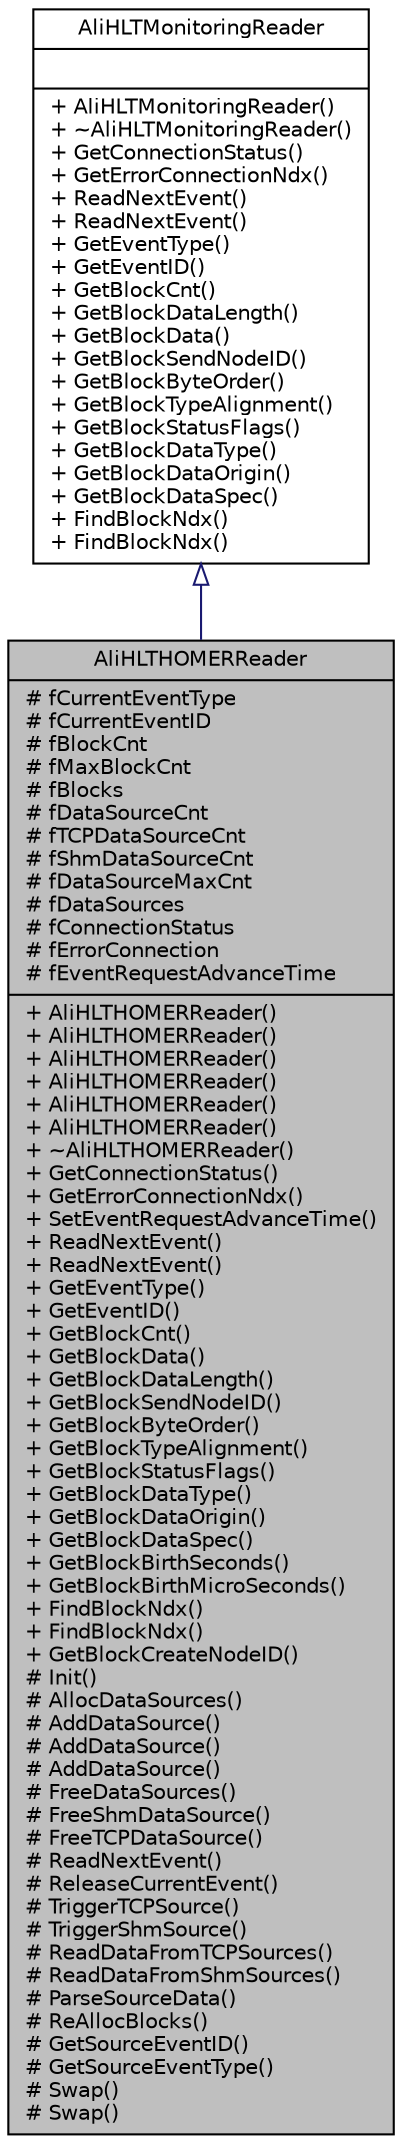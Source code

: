 digraph "AliHLTHOMERReader"
{
 // INTERACTIVE_SVG=YES
  bgcolor="transparent";
  edge [fontname="Helvetica",fontsize="10",labelfontname="Helvetica",labelfontsize="10"];
  node [fontname="Helvetica",fontsize="10",shape=record];
  Node1 [label="{AliHLTHOMERReader\n|# fCurrentEventType\l# fCurrentEventID\l# fBlockCnt\l# fMaxBlockCnt\l# fBlocks\l# fDataSourceCnt\l# fTCPDataSourceCnt\l# fShmDataSourceCnt\l# fDataSourceMaxCnt\l# fDataSources\l# fConnectionStatus\l# fErrorConnection\l# fEventRequestAdvanceTime\l|+ AliHLTHOMERReader()\l+ AliHLTHOMERReader()\l+ AliHLTHOMERReader()\l+ AliHLTHOMERReader()\l+ AliHLTHOMERReader()\l+ AliHLTHOMERReader()\l+ ~AliHLTHOMERReader()\l+ GetConnectionStatus()\l+ GetErrorConnectionNdx()\l+ SetEventRequestAdvanceTime()\l+ ReadNextEvent()\l+ ReadNextEvent()\l+ GetEventType()\l+ GetEventID()\l+ GetBlockCnt()\l+ GetBlockData()\l+ GetBlockDataLength()\l+ GetBlockSendNodeID()\l+ GetBlockByteOrder()\l+ GetBlockTypeAlignment()\l+ GetBlockStatusFlags()\l+ GetBlockDataType()\l+ GetBlockDataOrigin()\l+ GetBlockDataSpec()\l+ GetBlockBirthSeconds()\l+ GetBlockBirthMicroSeconds()\l+ FindBlockNdx()\l+ FindBlockNdx()\l+ GetBlockCreateNodeID()\l# Init()\l# AllocDataSources()\l# AddDataSource()\l# AddDataSource()\l# AddDataSource()\l# FreeDataSources()\l# FreeShmDataSource()\l# FreeTCPDataSource()\l# ReadNextEvent()\l# ReleaseCurrentEvent()\l# TriggerTCPSource()\l# TriggerShmSource()\l# ReadDataFromTCPSources()\l# ReadDataFromShmSources()\l# ParseSourceData()\l# ReAllocBlocks()\l# GetSourceEventID()\l# GetSourceEventType()\l# Swap()\l# Swap()\l}",height=0.2,width=0.4,color="black", fillcolor="grey75", style="filled", fontcolor="black"];
  Node2 -> Node1 [dir="back",color="midnightblue",fontsize="10",style="solid",arrowtail="onormal",fontname="Helvetica"];
  Node2 [label="{AliHLTMonitoringReader\n||+ AliHLTMonitoringReader()\l+ ~AliHLTMonitoringReader()\l+ GetConnectionStatus()\l+ GetErrorConnectionNdx()\l+ ReadNextEvent()\l+ ReadNextEvent()\l+ GetEventType()\l+ GetEventID()\l+ GetBlockCnt()\l+ GetBlockDataLength()\l+ GetBlockData()\l+ GetBlockSendNodeID()\l+ GetBlockByteOrder()\l+ GetBlockTypeAlignment()\l+ GetBlockStatusFlags()\l+ GetBlockDataType()\l+ GetBlockDataOrigin()\l+ GetBlockDataSpec()\l+ FindBlockNdx()\l+ FindBlockNdx()\l}",height=0.2,width=0.4,color="black",URL="$db/daf/classAliHLTMonitoringReader.html"];
}
